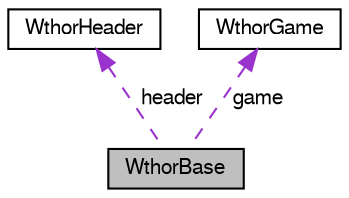 digraph "WthorBase"
{
 // LATEX_PDF_SIZE
  bgcolor="transparent";
  edge [fontname="FreeSans",fontsize="10",labelfontname="FreeSans",labelfontsize="10"];
  node [fontname="FreeSans",fontsize="10",shape=record];
  Node1 [label="WthorBase",height=0.2,width=0.4,color="black", fillcolor="grey75", style="filled", fontcolor="black",tooltip=" "];
  Node2 -> Node1 [dir="back",color="darkorchid3",fontsize="10",style="dashed",label=" header" ,fontname="FreeSans"];
  Node2 [label="WthorHeader",height=0.2,width=0.4,color="black",URL="$structWthorHeader.html",tooltip="Header for wthor files."];
  Node3 -> Node1 [dir="back",color="darkorchid3",fontsize="10",style="dashed",label=" game" ,fontname="FreeSans"];
  Node3 [label="WthorGame",height=0.2,width=0.4,color="black",URL="$structWthorGame.html",tooltip=" "];
}
